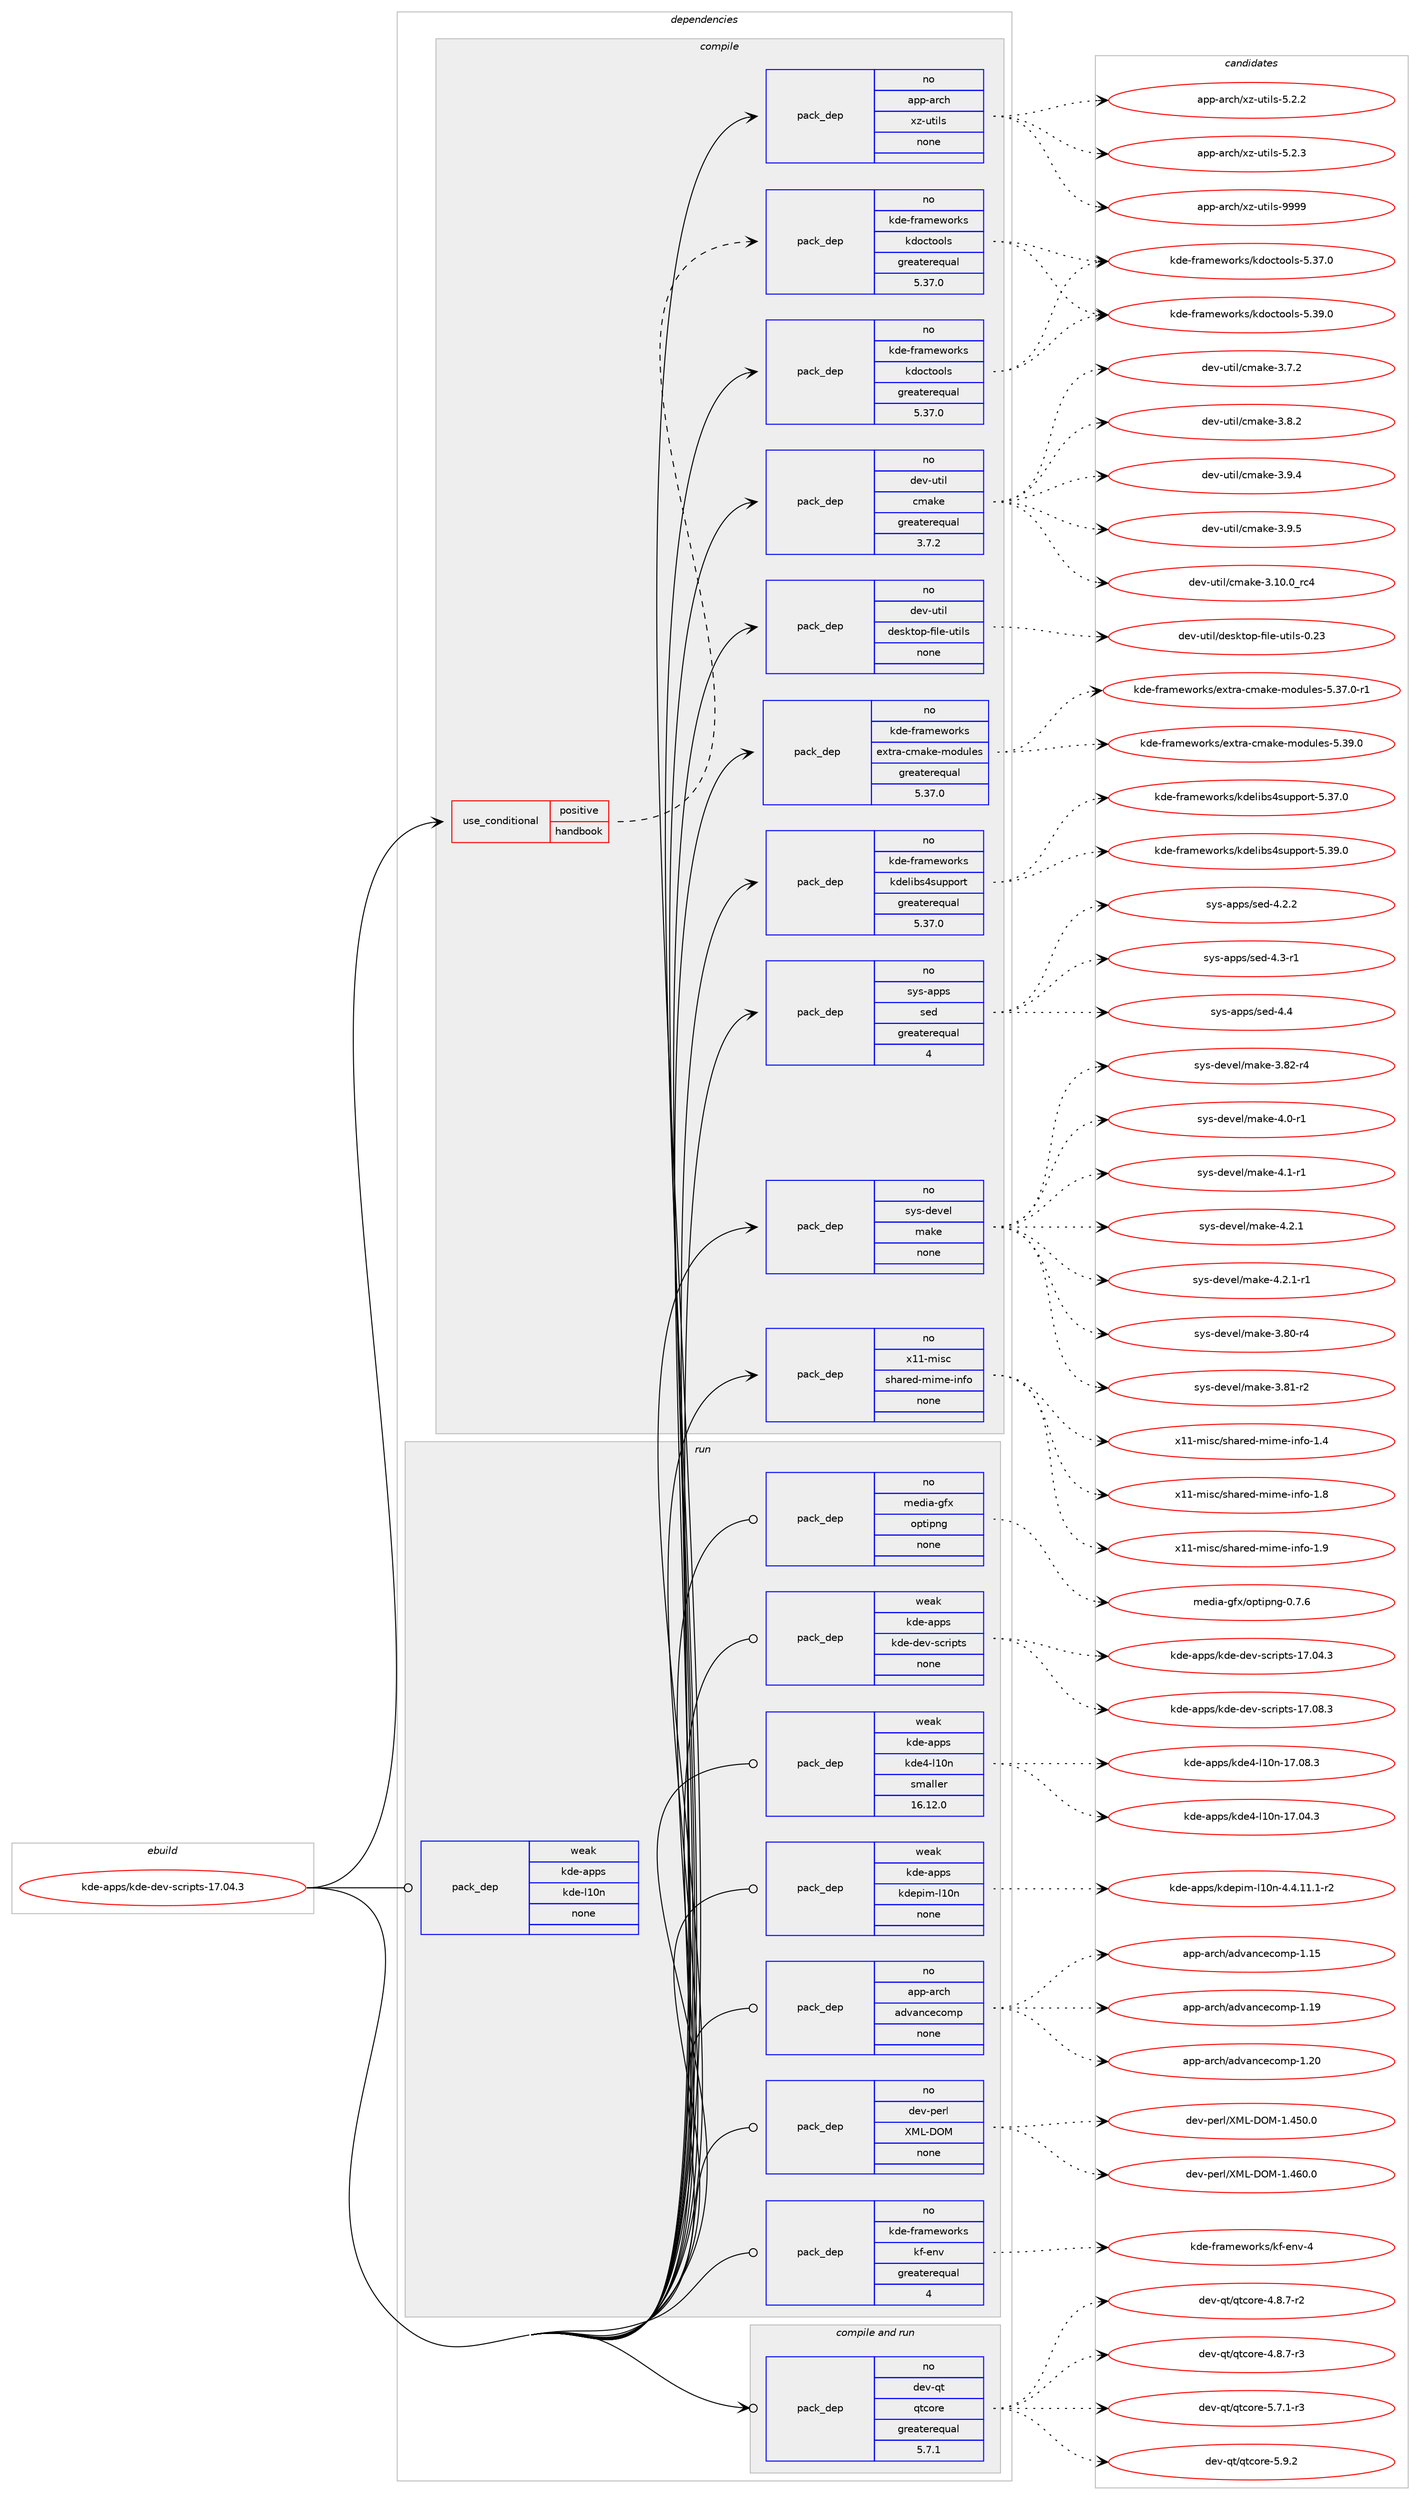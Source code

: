 digraph prolog {

# *************
# Graph options
# *************

newrank=true;
concentrate=true;
compound=true;
graph [rankdir=LR,fontname=Helvetica,fontsize=10,ranksep=1.5];#, ranksep=2.5, nodesep=0.2];
edge  [arrowhead=vee];
node  [fontname=Helvetica,fontsize=10];

# **********
# The ebuild
# **********

subgraph cluster_leftcol {
color=gray;
rank=same;
label=<<i>ebuild</i>>;
id [label="kde-apps/kde-dev-scripts-17.04.3", color=red, width=4, href="../kde-apps/kde-dev-scripts-17.04.3.svg"];
}

# ****************
# The dependencies
# ****************

subgraph cluster_midcol {
color=gray;
label=<<i>dependencies</i>>;
subgraph cluster_compile {
fillcolor="#eeeeee";
style=filled;
label=<<i>compile</i>>;
subgraph cond82632 {
dependency317805 [label=<<TABLE BORDER="0" CELLBORDER="1" CELLSPACING="0" CELLPADDING="4"><TR><TD ROWSPAN="3" CELLPADDING="10">use_conditional</TD></TR><TR><TD>positive</TD></TR><TR><TD>handbook</TD></TR></TABLE>>, shape=none, color=red];
subgraph pack230180 {
dependency317806 [label=<<TABLE BORDER="0" CELLBORDER="1" CELLSPACING="0" CELLPADDING="4" WIDTH="220"><TR><TD ROWSPAN="6" CELLPADDING="30">pack_dep</TD></TR><TR><TD WIDTH="110">no</TD></TR><TR><TD>kde-frameworks</TD></TR><TR><TD>kdoctools</TD></TR><TR><TD>greaterequal</TD></TR><TR><TD>5.37.0</TD></TR></TABLE>>, shape=none, color=blue];
}
dependency317805:e -> dependency317806:w [weight=20,style="dashed",arrowhead="vee"];
}
id:e -> dependency317805:w [weight=20,style="solid",arrowhead="vee"];
subgraph pack230181 {
dependency317807 [label=<<TABLE BORDER="0" CELLBORDER="1" CELLSPACING="0" CELLPADDING="4" WIDTH="220"><TR><TD ROWSPAN="6" CELLPADDING="30">pack_dep</TD></TR><TR><TD WIDTH="110">no</TD></TR><TR><TD>app-arch</TD></TR><TR><TD>xz-utils</TD></TR><TR><TD>none</TD></TR><TR><TD></TD></TR></TABLE>>, shape=none, color=blue];
}
id:e -> dependency317807:w [weight=20,style="solid",arrowhead="vee"];
subgraph pack230182 {
dependency317808 [label=<<TABLE BORDER="0" CELLBORDER="1" CELLSPACING="0" CELLPADDING="4" WIDTH="220"><TR><TD ROWSPAN="6" CELLPADDING="30">pack_dep</TD></TR><TR><TD WIDTH="110">no</TD></TR><TR><TD>dev-util</TD></TR><TR><TD>cmake</TD></TR><TR><TD>greaterequal</TD></TR><TR><TD>3.7.2</TD></TR></TABLE>>, shape=none, color=blue];
}
id:e -> dependency317808:w [weight=20,style="solid",arrowhead="vee"];
subgraph pack230183 {
dependency317809 [label=<<TABLE BORDER="0" CELLBORDER="1" CELLSPACING="0" CELLPADDING="4" WIDTH="220"><TR><TD ROWSPAN="6" CELLPADDING="30">pack_dep</TD></TR><TR><TD WIDTH="110">no</TD></TR><TR><TD>dev-util</TD></TR><TR><TD>desktop-file-utils</TD></TR><TR><TD>none</TD></TR><TR><TD></TD></TR></TABLE>>, shape=none, color=blue];
}
id:e -> dependency317809:w [weight=20,style="solid",arrowhead="vee"];
subgraph pack230184 {
dependency317810 [label=<<TABLE BORDER="0" CELLBORDER="1" CELLSPACING="0" CELLPADDING="4" WIDTH="220"><TR><TD ROWSPAN="6" CELLPADDING="30">pack_dep</TD></TR><TR><TD WIDTH="110">no</TD></TR><TR><TD>kde-frameworks</TD></TR><TR><TD>extra-cmake-modules</TD></TR><TR><TD>greaterequal</TD></TR><TR><TD>5.37.0</TD></TR></TABLE>>, shape=none, color=blue];
}
id:e -> dependency317810:w [weight=20,style="solid",arrowhead="vee"];
subgraph pack230185 {
dependency317811 [label=<<TABLE BORDER="0" CELLBORDER="1" CELLSPACING="0" CELLPADDING="4" WIDTH="220"><TR><TD ROWSPAN="6" CELLPADDING="30">pack_dep</TD></TR><TR><TD WIDTH="110">no</TD></TR><TR><TD>kde-frameworks</TD></TR><TR><TD>kdelibs4support</TD></TR><TR><TD>greaterequal</TD></TR><TR><TD>5.37.0</TD></TR></TABLE>>, shape=none, color=blue];
}
id:e -> dependency317811:w [weight=20,style="solid",arrowhead="vee"];
subgraph pack230186 {
dependency317812 [label=<<TABLE BORDER="0" CELLBORDER="1" CELLSPACING="0" CELLPADDING="4" WIDTH="220"><TR><TD ROWSPAN="6" CELLPADDING="30">pack_dep</TD></TR><TR><TD WIDTH="110">no</TD></TR><TR><TD>kde-frameworks</TD></TR><TR><TD>kdoctools</TD></TR><TR><TD>greaterequal</TD></TR><TR><TD>5.37.0</TD></TR></TABLE>>, shape=none, color=blue];
}
id:e -> dependency317812:w [weight=20,style="solid",arrowhead="vee"];
subgraph pack230187 {
dependency317813 [label=<<TABLE BORDER="0" CELLBORDER="1" CELLSPACING="0" CELLPADDING="4" WIDTH="220"><TR><TD ROWSPAN="6" CELLPADDING="30">pack_dep</TD></TR><TR><TD WIDTH="110">no</TD></TR><TR><TD>sys-apps</TD></TR><TR><TD>sed</TD></TR><TR><TD>greaterequal</TD></TR><TR><TD>4</TD></TR></TABLE>>, shape=none, color=blue];
}
id:e -> dependency317813:w [weight=20,style="solid",arrowhead="vee"];
subgraph pack230188 {
dependency317814 [label=<<TABLE BORDER="0" CELLBORDER="1" CELLSPACING="0" CELLPADDING="4" WIDTH="220"><TR><TD ROWSPAN="6" CELLPADDING="30">pack_dep</TD></TR><TR><TD WIDTH="110">no</TD></TR><TR><TD>sys-devel</TD></TR><TR><TD>make</TD></TR><TR><TD>none</TD></TR><TR><TD></TD></TR></TABLE>>, shape=none, color=blue];
}
id:e -> dependency317814:w [weight=20,style="solid",arrowhead="vee"];
subgraph pack230189 {
dependency317815 [label=<<TABLE BORDER="0" CELLBORDER="1" CELLSPACING="0" CELLPADDING="4" WIDTH="220"><TR><TD ROWSPAN="6" CELLPADDING="30">pack_dep</TD></TR><TR><TD WIDTH="110">no</TD></TR><TR><TD>x11-misc</TD></TR><TR><TD>shared-mime-info</TD></TR><TR><TD>none</TD></TR><TR><TD></TD></TR></TABLE>>, shape=none, color=blue];
}
id:e -> dependency317815:w [weight=20,style="solid",arrowhead="vee"];
}
subgraph cluster_compileandrun {
fillcolor="#eeeeee";
style=filled;
label=<<i>compile and run</i>>;
subgraph pack230190 {
dependency317816 [label=<<TABLE BORDER="0" CELLBORDER="1" CELLSPACING="0" CELLPADDING="4" WIDTH="220"><TR><TD ROWSPAN="6" CELLPADDING="30">pack_dep</TD></TR><TR><TD WIDTH="110">no</TD></TR><TR><TD>dev-qt</TD></TR><TR><TD>qtcore</TD></TR><TR><TD>greaterequal</TD></TR><TR><TD>5.7.1</TD></TR></TABLE>>, shape=none, color=blue];
}
id:e -> dependency317816:w [weight=20,style="solid",arrowhead="odotvee"];
}
subgraph cluster_run {
fillcolor="#eeeeee";
style=filled;
label=<<i>run</i>>;
subgraph pack230191 {
dependency317817 [label=<<TABLE BORDER="0" CELLBORDER="1" CELLSPACING="0" CELLPADDING="4" WIDTH="220"><TR><TD ROWSPAN="6" CELLPADDING="30">pack_dep</TD></TR><TR><TD WIDTH="110">no</TD></TR><TR><TD>app-arch</TD></TR><TR><TD>advancecomp</TD></TR><TR><TD>none</TD></TR><TR><TD></TD></TR></TABLE>>, shape=none, color=blue];
}
id:e -> dependency317817:w [weight=20,style="solid",arrowhead="odot"];
subgraph pack230192 {
dependency317818 [label=<<TABLE BORDER="0" CELLBORDER="1" CELLSPACING="0" CELLPADDING="4" WIDTH="220"><TR><TD ROWSPAN="6" CELLPADDING="30">pack_dep</TD></TR><TR><TD WIDTH="110">no</TD></TR><TR><TD>dev-perl</TD></TR><TR><TD>XML-DOM</TD></TR><TR><TD>none</TD></TR><TR><TD></TD></TR></TABLE>>, shape=none, color=blue];
}
id:e -> dependency317818:w [weight=20,style="solid",arrowhead="odot"];
subgraph pack230193 {
dependency317819 [label=<<TABLE BORDER="0" CELLBORDER="1" CELLSPACING="0" CELLPADDING="4" WIDTH="220"><TR><TD ROWSPAN="6" CELLPADDING="30">pack_dep</TD></TR><TR><TD WIDTH="110">no</TD></TR><TR><TD>kde-frameworks</TD></TR><TR><TD>kf-env</TD></TR><TR><TD>greaterequal</TD></TR><TR><TD>4</TD></TR></TABLE>>, shape=none, color=blue];
}
id:e -> dependency317819:w [weight=20,style="solid",arrowhead="odot"];
subgraph pack230194 {
dependency317820 [label=<<TABLE BORDER="0" CELLBORDER="1" CELLSPACING="0" CELLPADDING="4" WIDTH="220"><TR><TD ROWSPAN="6" CELLPADDING="30">pack_dep</TD></TR><TR><TD WIDTH="110">no</TD></TR><TR><TD>media-gfx</TD></TR><TR><TD>optipng</TD></TR><TR><TD>none</TD></TR><TR><TD></TD></TR></TABLE>>, shape=none, color=blue];
}
id:e -> dependency317820:w [weight=20,style="solid",arrowhead="odot"];
subgraph pack230195 {
dependency317821 [label=<<TABLE BORDER="0" CELLBORDER="1" CELLSPACING="0" CELLPADDING="4" WIDTH="220"><TR><TD ROWSPAN="6" CELLPADDING="30">pack_dep</TD></TR><TR><TD WIDTH="110">weak</TD></TR><TR><TD>kde-apps</TD></TR><TR><TD>kde-dev-scripts</TD></TR><TR><TD>none</TD></TR><TR><TD></TD></TR></TABLE>>, shape=none, color=blue];
}
id:e -> dependency317821:w [weight=20,style="solid",arrowhead="odot"];
subgraph pack230196 {
dependency317822 [label=<<TABLE BORDER="0" CELLBORDER="1" CELLSPACING="0" CELLPADDING="4" WIDTH="220"><TR><TD ROWSPAN="6" CELLPADDING="30">pack_dep</TD></TR><TR><TD WIDTH="110">weak</TD></TR><TR><TD>kde-apps</TD></TR><TR><TD>kde-l10n</TD></TR><TR><TD>none</TD></TR><TR><TD></TD></TR></TABLE>>, shape=none, color=blue];
}
id:e -> dependency317822:w [weight=20,style="solid",arrowhead="odot"];
subgraph pack230197 {
dependency317823 [label=<<TABLE BORDER="0" CELLBORDER="1" CELLSPACING="0" CELLPADDING="4" WIDTH="220"><TR><TD ROWSPAN="6" CELLPADDING="30">pack_dep</TD></TR><TR><TD WIDTH="110">weak</TD></TR><TR><TD>kde-apps</TD></TR><TR><TD>kde4-l10n</TD></TR><TR><TD>smaller</TD></TR><TR><TD>16.12.0</TD></TR></TABLE>>, shape=none, color=blue];
}
id:e -> dependency317823:w [weight=20,style="solid",arrowhead="odot"];
subgraph pack230198 {
dependency317824 [label=<<TABLE BORDER="0" CELLBORDER="1" CELLSPACING="0" CELLPADDING="4" WIDTH="220"><TR><TD ROWSPAN="6" CELLPADDING="30">pack_dep</TD></TR><TR><TD WIDTH="110">weak</TD></TR><TR><TD>kde-apps</TD></TR><TR><TD>kdepim-l10n</TD></TR><TR><TD>none</TD></TR><TR><TD></TD></TR></TABLE>>, shape=none, color=blue];
}
id:e -> dependency317824:w [weight=20,style="solid",arrowhead="odot"];
}
}

# **************
# The candidates
# **************

subgraph cluster_choices {
rank=same;
color=gray;
label=<<i>candidates</i>>;

subgraph choice230180 {
color=black;
nodesep=1;
choice1071001014510211497109101119111114107115471071001119911611111110811545534651554648 [label="kde-frameworks/kdoctools-5.37.0", color=red, width=4,href="../kde-frameworks/kdoctools-5.37.0.svg"];
choice1071001014510211497109101119111114107115471071001119911611111110811545534651574648 [label="kde-frameworks/kdoctools-5.39.0", color=red, width=4,href="../kde-frameworks/kdoctools-5.39.0.svg"];
dependency317806:e -> choice1071001014510211497109101119111114107115471071001119911611111110811545534651554648:w [style=dotted,weight="100"];
dependency317806:e -> choice1071001014510211497109101119111114107115471071001119911611111110811545534651574648:w [style=dotted,weight="100"];
}
subgraph choice230181 {
color=black;
nodesep=1;
choice971121124597114991044712012245117116105108115455346504650 [label="app-arch/xz-utils-5.2.2", color=red, width=4,href="../app-arch/xz-utils-5.2.2.svg"];
choice971121124597114991044712012245117116105108115455346504651 [label="app-arch/xz-utils-5.2.3", color=red, width=4,href="../app-arch/xz-utils-5.2.3.svg"];
choice9711211245971149910447120122451171161051081154557575757 [label="app-arch/xz-utils-9999", color=red, width=4,href="../app-arch/xz-utils-9999.svg"];
dependency317807:e -> choice971121124597114991044712012245117116105108115455346504650:w [style=dotted,weight="100"];
dependency317807:e -> choice971121124597114991044712012245117116105108115455346504651:w [style=dotted,weight="100"];
dependency317807:e -> choice9711211245971149910447120122451171161051081154557575757:w [style=dotted,weight="100"];
}
subgraph choice230182 {
color=black;
nodesep=1;
choice1001011184511711610510847991099710710145514649484648951149952 [label="dev-util/cmake-3.10.0_rc4", color=red, width=4,href="../dev-util/cmake-3.10.0_rc4.svg"];
choice10010111845117116105108479910997107101455146554650 [label="dev-util/cmake-3.7.2", color=red, width=4,href="../dev-util/cmake-3.7.2.svg"];
choice10010111845117116105108479910997107101455146564650 [label="dev-util/cmake-3.8.2", color=red, width=4,href="../dev-util/cmake-3.8.2.svg"];
choice10010111845117116105108479910997107101455146574652 [label="dev-util/cmake-3.9.4", color=red, width=4,href="../dev-util/cmake-3.9.4.svg"];
choice10010111845117116105108479910997107101455146574653 [label="dev-util/cmake-3.9.5", color=red, width=4,href="../dev-util/cmake-3.9.5.svg"];
dependency317808:e -> choice1001011184511711610510847991099710710145514649484648951149952:w [style=dotted,weight="100"];
dependency317808:e -> choice10010111845117116105108479910997107101455146554650:w [style=dotted,weight="100"];
dependency317808:e -> choice10010111845117116105108479910997107101455146564650:w [style=dotted,weight="100"];
dependency317808:e -> choice10010111845117116105108479910997107101455146574652:w [style=dotted,weight="100"];
dependency317808:e -> choice10010111845117116105108479910997107101455146574653:w [style=dotted,weight="100"];
}
subgraph choice230183 {
color=black;
nodesep=1;
choice100101118451171161051084710010111510711611111245102105108101451171161051081154548465051 [label="dev-util/desktop-file-utils-0.23", color=red, width=4,href="../dev-util/desktop-file-utils-0.23.svg"];
dependency317809:e -> choice100101118451171161051084710010111510711611111245102105108101451171161051081154548465051:w [style=dotted,weight="100"];
}
subgraph choice230184 {
color=black;
nodesep=1;
choice1071001014510211497109101119111114107115471011201161149745991099710710145109111100117108101115455346515546484511449 [label="kde-frameworks/extra-cmake-modules-5.37.0-r1", color=red, width=4,href="../kde-frameworks/extra-cmake-modules-5.37.0-r1.svg"];
choice107100101451021149710910111911111410711547101120116114974599109971071014510911110011710810111545534651574648 [label="kde-frameworks/extra-cmake-modules-5.39.0", color=red, width=4,href="../kde-frameworks/extra-cmake-modules-5.39.0.svg"];
dependency317810:e -> choice1071001014510211497109101119111114107115471011201161149745991099710710145109111100117108101115455346515546484511449:w [style=dotted,weight="100"];
dependency317810:e -> choice107100101451021149710910111911111410711547101120116114974599109971071014510911110011710810111545534651574648:w [style=dotted,weight="100"];
}
subgraph choice230185 {
color=black;
nodesep=1;
choice107100101451021149710910111911111410711547107100101108105981155211511711211211111411645534651554648 [label="kde-frameworks/kdelibs4support-5.37.0", color=red, width=4,href="../kde-frameworks/kdelibs4support-5.37.0.svg"];
choice107100101451021149710910111911111410711547107100101108105981155211511711211211111411645534651574648 [label="kde-frameworks/kdelibs4support-5.39.0", color=red, width=4,href="../kde-frameworks/kdelibs4support-5.39.0.svg"];
dependency317811:e -> choice107100101451021149710910111911111410711547107100101108105981155211511711211211111411645534651554648:w [style=dotted,weight="100"];
dependency317811:e -> choice107100101451021149710910111911111410711547107100101108105981155211511711211211111411645534651574648:w [style=dotted,weight="100"];
}
subgraph choice230186 {
color=black;
nodesep=1;
choice1071001014510211497109101119111114107115471071001119911611111110811545534651554648 [label="kde-frameworks/kdoctools-5.37.0", color=red, width=4,href="../kde-frameworks/kdoctools-5.37.0.svg"];
choice1071001014510211497109101119111114107115471071001119911611111110811545534651574648 [label="kde-frameworks/kdoctools-5.39.0", color=red, width=4,href="../kde-frameworks/kdoctools-5.39.0.svg"];
dependency317812:e -> choice1071001014510211497109101119111114107115471071001119911611111110811545534651554648:w [style=dotted,weight="100"];
dependency317812:e -> choice1071001014510211497109101119111114107115471071001119911611111110811545534651574648:w [style=dotted,weight="100"];
}
subgraph choice230187 {
color=black;
nodesep=1;
choice115121115459711211211547115101100455246504650 [label="sys-apps/sed-4.2.2", color=red, width=4,href="../sys-apps/sed-4.2.2.svg"];
choice115121115459711211211547115101100455246514511449 [label="sys-apps/sed-4.3-r1", color=red, width=4,href="../sys-apps/sed-4.3-r1.svg"];
choice11512111545971121121154711510110045524652 [label="sys-apps/sed-4.4", color=red, width=4,href="../sys-apps/sed-4.4.svg"];
dependency317813:e -> choice115121115459711211211547115101100455246504650:w [style=dotted,weight="100"];
dependency317813:e -> choice115121115459711211211547115101100455246514511449:w [style=dotted,weight="100"];
dependency317813:e -> choice11512111545971121121154711510110045524652:w [style=dotted,weight="100"];
}
subgraph choice230188 {
color=black;
nodesep=1;
choice11512111545100101118101108471099710710145514656484511452 [label="sys-devel/make-3.80-r4", color=red, width=4,href="../sys-devel/make-3.80-r4.svg"];
choice11512111545100101118101108471099710710145514656494511450 [label="sys-devel/make-3.81-r2", color=red, width=4,href="../sys-devel/make-3.81-r2.svg"];
choice11512111545100101118101108471099710710145514656504511452 [label="sys-devel/make-3.82-r4", color=red, width=4,href="../sys-devel/make-3.82-r4.svg"];
choice115121115451001011181011084710997107101455246484511449 [label="sys-devel/make-4.0-r1", color=red, width=4,href="../sys-devel/make-4.0-r1.svg"];
choice115121115451001011181011084710997107101455246494511449 [label="sys-devel/make-4.1-r1", color=red, width=4,href="../sys-devel/make-4.1-r1.svg"];
choice115121115451001011181011084710997107101455246504649 [label="sys-devel/make-4.2.1", color=red, width=4,href="../sys-devel/make-4.2.1.svg"];
choice1151211154510010111810110847109971071014552465046494511449 [label="sys-devel/make-4.2.1-r1", color=red, width=4,href="../sys-devel/make-4.2.1-r1.svg"];
dependency317814:e -> choice11512111545100101118101108471099710710145514656484511452:w [style=dotted,weight="100"];
dependency317814:e -> choice11512111545100101118101108471099710710145514656494511450:w [style=dotted,weight="100"];
dependency317814:e -> choice11512111545100101118101108471099710710145514656504511452:w [style=dotted,weight="100"];
dependency317814:e -> choice115121115451001011181011084710997107101455246484511449:w [style=dotted,weight="100"];
dependency317814:e -> choice115121115451001011181011084710997107101455246494511449:w [style=dotted,weight="100"];
dependency317814:e -> choice115121115451001011181011084710997107101455246504649:w [style=dotted,weight="100"];
dependency317814:e -> choice1151211154510010111810110847109971071014552465046494511449:w [style=dotted,weight="100"];
}
subgraph choice230189 {
color=black;
nodesep=1;
choice120494945109105115994711510497114101100451091051091014510511010211145494652 [label="x11-misc/shared-mime-info-1.4", color=red, width=4,href="../x11-misc/shared-mime-info-1.4.svg"];
choice120494945109105115994711510497114101100451091051091014510511010211145494656 [label="x11-misc/shared-mime-info-1.8", color=red, width=4,href="../x11-misc/shared-mime-info-1.8.svg"];
choice120494945109105115994711510497114101100451091051091014510511010211145494657 [label="x11-misc/shared-mime-info-1.9", color=red, width=4,href="../x11-misc/shared-mime-info-1.9.svg"];
dependency317815:e -> choice120494945109105115994711510497114101100451091051091014510511010211145494652:w [style=dotted,weight="100"];
dependency317815:e -> choice120494945109105115994711510497114101100451091051091014510511010211145494656:w [style=dotted,weight="100"];
dependency317815:e -> choice120494945109105115994711510497114101100451091051091014510511010211145494657:w [style=dotted,weight="100"];
}
subgraph choice230190 {
color=black;
nodesep=1;
choice1001011184511311647113116991111141014552465646554511450 [label="dev-qt/qtcore-4.8.7-r2", color=red, width=4,href="../dev-qt/qtcore-4.8.7-r2.svg"];
choice1001011184511311647113116991111141014552465646554511451 [label="dev-qt/qtcore-4.8.7-r3", color=red, width=4,href="../dev-qt/qtcore-4.8.7-r3.svg"];
choice1001011184511311647113116991111141014553465546494511451 [label="dev-qt/qtcore-5.7.1-r3", color=red, width=4,href="../dev-qt/qtcore-5.7.1-r3.svg"];
choice100101118451131164711311699111114101455346574650 [label="dev-qt/qtcore-5.9.2", color=red, width=4,href="../dev-qt/qtcore-5.9.2.svg"];
dependency317816:e -> choice1001011184511311647113116991111141014552465646554511450:w [style=dotted,weight="100"];
dependency317816:e -> choice1001011184511311647113116991111141014552465646554511451:w [style=dotted,weight="100"];
dependency317816:e -> choice1001011184511311647113116991111141014553465546494511451:w [style=dotted,weight="100"];
dependency317816:e -> choice100101118451131164711311699111114101455346574650:w [style=dotted,weight="100"];
}
subgraph choice230191 {
color=black;
nodesep=1;
choice9711211245971149910447971001189711099101991111091124549464953 [label="app-arch/advancecomp-1.15", color=red, width=4,href="../app-arch/advancecomp-1.15.svg"];
choice9711211245971149910447971001189711099101991111091124549464957 [label="app-arch/advancecomp-1.19", color=red, width=4,href="../app-arch/advancecomp-1.19.svg"];
choice9711211245971149910447971001189711099101991111091124549465048 [label="app-arch/advancecomp-1.20", color=red, width=4,href="../app-arch/advancecomp-1.20.svg"];
dependency317817:e -> choice9711211245971149910447971001189711099101991111091124549464953:w [style=dotted,weight="100"];
dependency317817:e -> choice9711211245971149910447971001189711099101991111091124549464957:w [style=dotted,weight="100"];
dependency317817:e -> choice9711211245971149910447971001189711099101991111091124549465048:w [style=dotted,weight="100"];
}
subgraph choice230192 {
color=black;
nodesep=1;
choice1001011184511210111410847887776456879774549465253484648 [label="dev-perl/XML-DOM-1.450.0", color=red, width=4,href="../dev-perl/XML-DOM-1.450.0.svg"];
choice1001011184511210111410847887776456879774549465254484648 [label="dev-perl/XML-DOM-1.460.0", color=red, width=4,href="../dev-perl/XML-DOM-1.460.0.svg"];
dependency317818:e -> choice1001011184511210111410847887776456879774549465253484648:w [style=dotted,weight="100"];
dependency317818:e -> choice1001011184511210111410847887776456879774549465254484648:w [style=dotted,weight="100"];
}
subgraph choice230193 {
color=black;
nodesep=1;
choice107100101451021149710910111911111410711547107102451011101184552 [label="kde-frameworks/kf-env-4", color=red, width=4,href="../kde-frameworks/kf-env-4.svg"];
dependency317819:e -> choice107100101451021149710910111911111410711547107102451011101184552:w [style=dotted,weight="100"];
}
subgraph choice230194 {
color=black;
nodesep=1;
choice109101100105974510310212047111112116105112110103454846554654 [label="media-gfx/optipng-0.7.6", color=red, width=4,href="../media-gfx/optipng-0.7.6.svg"];
dependency317820:e -> choice109101100105974510310212047111112116105112110103454846554654:w [style=dotted,weight="100"];
}
subgraph choice230195 {
color=black;
nodesep=1;
choice1071001014597112112115471071001014510010111845115991141051121161154549554648524651 [label="kde-apps/kde-dev-scripts-17.04.3", color=red, width=4,href="../kde-apps/kde-dev-scripts-17.04.3.svg"];
choice1071001014597112112115471071001014510010111845115991141051121161154549554648564651 [label="kde-apps/kde-dev-scripts-17.08.3", color=red, width=4,href="../kde-apps/kde-dev-scripts-17.08.3.svg"];
dependency317821:e -> choice1071001014597112112115471071001014510010111845115991141051121161154549554648524651:w [style=dotted,weight="100"];
dependency317821:e -> choice1071001014597112112115471071001014510010111845115991141051121161154549554648564651:w [style=dotted,weight="100"];
}
subgraph choice230196 {
color=black;
nodesep=1;
}
subgraph choice230197 {
color=black;
nodesep=1;
choice107100101459711211211547107100101524510849481104549554648524651 [label="kde-apps/kde4-l10n-17.04.3", color=red, width=4,href="../kde-apps/kde4-l10n-17.04.3.svg"];
choice107100101459711211211547107100101524510849481104549554648564651 [label="kde-apps/kde4-l10n-17.08.3", color=red, width=4,href="../kde-apps/kde4-l10n-17.08.3.svg"];
dependency317823:e -> choice107100101459711211211547107100101524510849481104549554648524651:w [style=dotted,weight="100"];
dependency317823:e -> choice107100101459711211211547107100101524510849481104549554648564651:w [style=dotted,weight="100"];
}
subgraph choice230198 {
color=black;
nodesep=1;
choice1071001014597112112115471071001011121051094510849481104552465246494946494511450 [label="kde-apps/kdepim-l10n-4.4.11.1-r2", color=red, width=4,href="../kde-apps/kdepim-l10n-4.4.11.1-r2.svg"];
dependency317824:e -> choice1071001014597112112115471071001011121051094510849481104552465246494946494511450:w [style=dotted,weight="100"];
}
}

}
